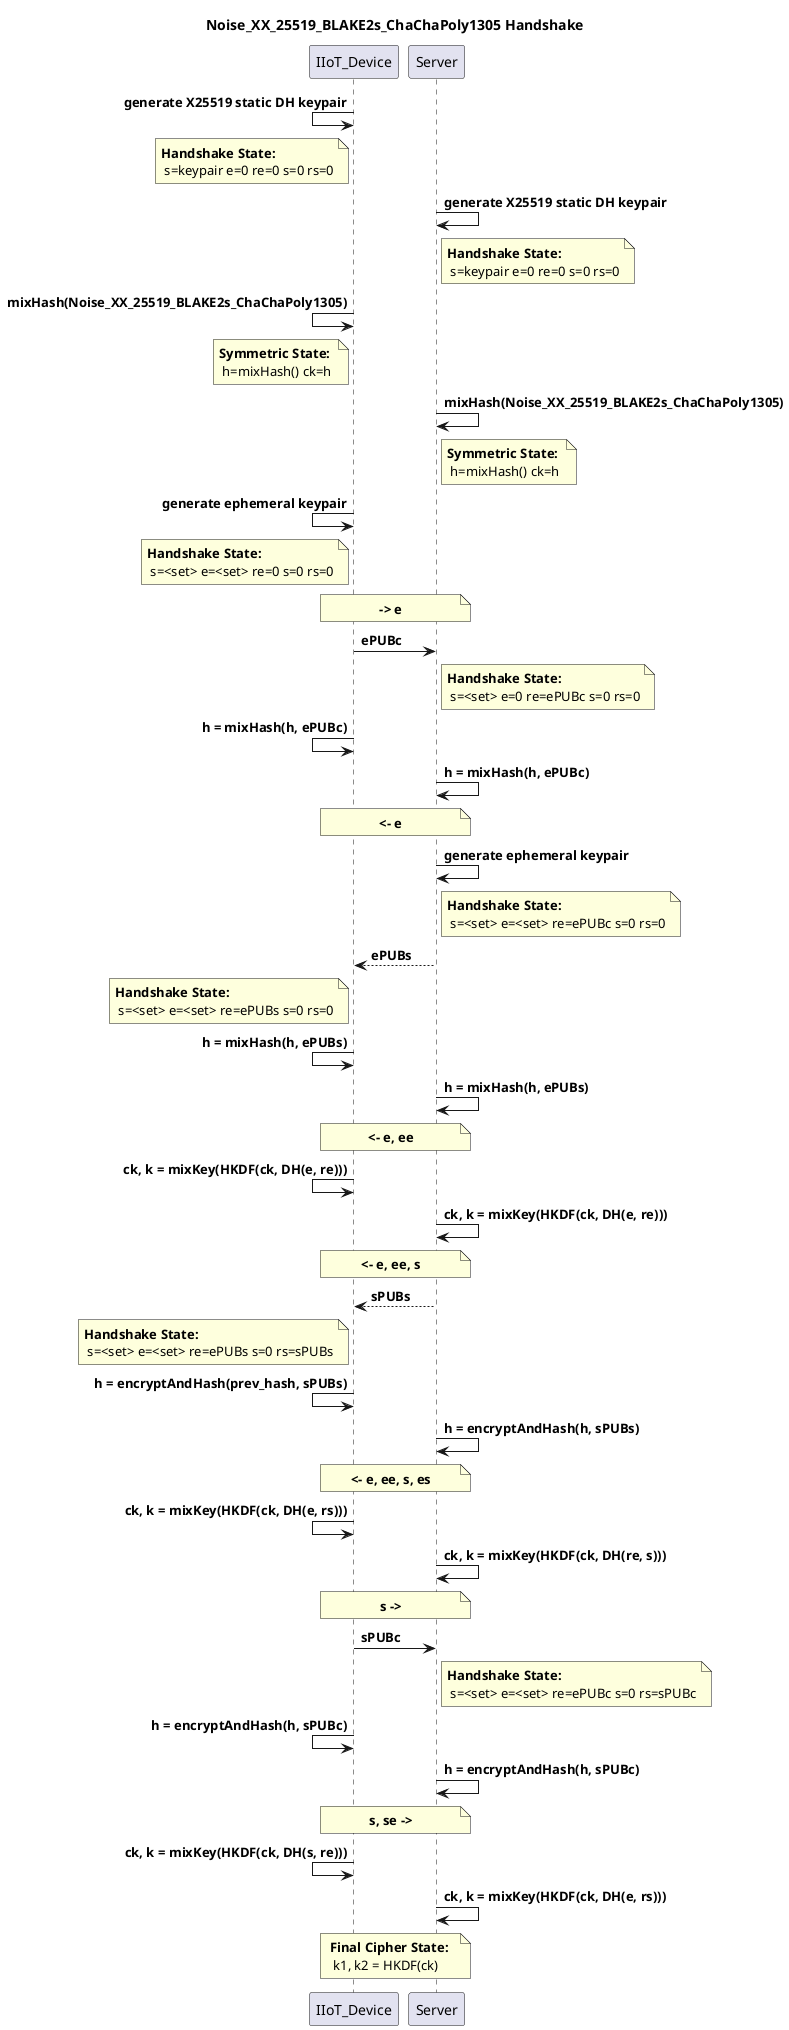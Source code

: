 @startuml

title Noise_XX_25519_BLAKE2s_ChaChaPoly1305 Handshake
IIoT_Device <- IIoT_Device: **generate X25519 static DH keypair**
note left of IIoT_Device: <b>Handshake State:</b> \n s=keypair e=0 re=0 s=0 rs=0
Server -> Server: **generate X25519 static DH keypair**
note right of Server: <b>Handshake State:</b> \n s=keypair e=0 re=0 s=0 rs=0
IIoT_Device <- IIoT_Device: **mixHash(Noise_XX_25519_BLAKE2s_ChaChaPoly1305)**
note left of IIoT_Device: <b>Symmetric State:</b> \n h=mixHash() ck=h
Server -> Server: **mixHash(Noise_XX_25519_BLAKE2s_ChaChaPoly1305)**
note right of Server: <b>Symmetric State:</b> \n h=mixHash() ck=h
IIoT_Device <- IIoT_Device: **generate ephemeral keypair**
note left of IIoT_Device: <b>Handshake State:</b> \n s=<set> e=<set> re=0 s=0 rs=0

note over IIoT_Device, Server: **-> e**
IIoT_Device -> Server: **ePUBc**
note right of Server: <b>Handshake State:</b> \n s=<set> e=0 re=ePUBc s=0 rs=0
IIoT_Device <- IIoT_Device: **h = mixHash(h, ePUBc)**
Server -> Server: **h = mixHash(h, ePUBc)**

note over IIoT_Device, Server: **<- e**
Server -> Server: **generate ephemeral keypair**
note right of Server: <b>Handshake State:</b> \n s=<set> e=<set> re=ePUBc s=0 rs=0
IIoT_Device <-- Server: **ePUBs**
note left of IIoT_Device: <b>Handshake State:</b> \n s=<set> e=<set> re=ePUBs s=0 rs=0
IIoT_Device <- IIoT_Device: **h = mixHash(h, ePUBs)**
Server -> Server: **h = mixHash(h, ePUBs)**

note over IIoT_Device, Server: **<- e, ee** 
IIoT_Device <- IIoT_Device: **ck, k = mixKey(HKDF(ck, DH(e, re)))**
Server -> Server: **ck, k = mixKey(HKDF(ck, DH(e, re)))**

note over IIoT_Device, Server: **<- e, ee, s**
IIoT_Device <-- Server: **sPUBs**
note left of IIoT_Device: <b>Handshake State:</b> \n s=<set> e=<set> re=ePUBs s=0 rs=sPUBs
IIoT_Device <- IIoT_Device: **h = encryptAndHash(prev_hash, sPUBs)**
Server -> Server: **h = encryptAndHash(h, sPUBs)**

note over IIoT_Device, Server: **<- e, ee, s, es**
IIoT_Device <- IIoT_Device: **ck, k = mixKey(HKDF(ck, DH(e, rs)))**
Server -> Server: **ck, k = mixKey(HKDF(ck, DH(re, s)))**

note over IIoT_Device, Server: **s ->**
IIoT_Device -> Server: **sPUBc**
note right of Server: <b>Handshake State:</b> \n s=<set> e=<set> re=ePUBc s=0 rs=sPUBc
IIoT_Device <- IIoT_Device: **h = encryptAndHash(h, sPUBc)**
Server -> Server: **h = encryptAndHash(h, sPUBc)**

note over IIoT_Device, Server: **s, se ->**
IIoT_Device <- IIoT_Device: **ck, k = mixKey(HKDF(ck, DH(s, re)))**
Server -> Server: **ck, k = mixKey(HKDF(ck, DH(e, rs)))**

note over IIoT_Device, Server: <b>Final Cipher State:</b> \n k1, k2 = HKDF(ck)
@enduml